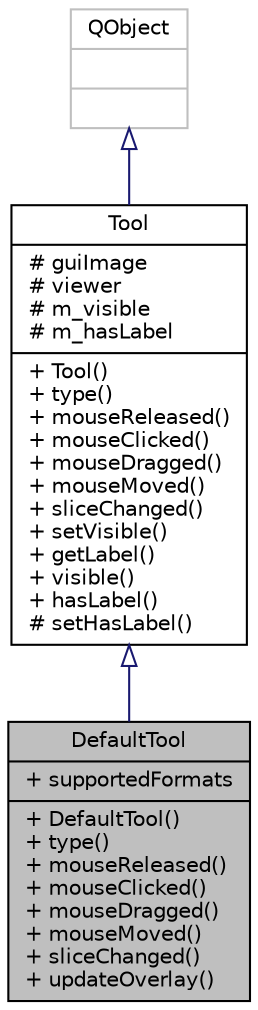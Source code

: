 digraph "DefaultTool"
{
  edge [fontname="Helvetica",fontsize="10",labelfontname="Helvetica",labelfontsize="10"];
  node [fontname="Helvetica",fontsize="10",shape=record];
  Node1 [label="{DefaultTool\n|+ supportedFormats\l|+ DefaultTool()\l+ type()\l+ mouseReleased()\l+ mouseClicked()\l+ mouseDragged()\l+ mouseMoved()\l+ sliceChanged()\l+ updateOverlay()\l}",height=0.2,width=0.4,color="black", fillcolor="grey75", style="filled", fontcolor="black"];
  Node2 -> Node1 [dir="back",color="midnightblue",fontsize="10",style="solid",arrowtail="onormal",fontname="Helvetica"];
  Node2 [label="{Tool\n|# guiImage\l# viewer\l# m_visible\l# m_hasLabel\l|+ Tool()\l+ type()\l+ mouseReleased()\l+ mouseClicked()\l+ mouseDragged()\l+ mouseMoved()\l+ sliceChanged()\l+ setVisible()\l+ getLabel()\l+ visible()\l+ hasLabel()\l# setHasLabel()\l}",height=0.2,width=0.4,color="black", fillcolor="white", style="filled",URL="$class_tool.html"];
  Node3 -> Node2 [dir="back",color="midnightblue",fontsize="10",style="solid",arrowtail="onormal",fontname="Helvetica"];
  Node3 [label="{QObject\n||}",height=0.2,width=0.4,color="grey75", fillcolor="white", style="filled"];
}
